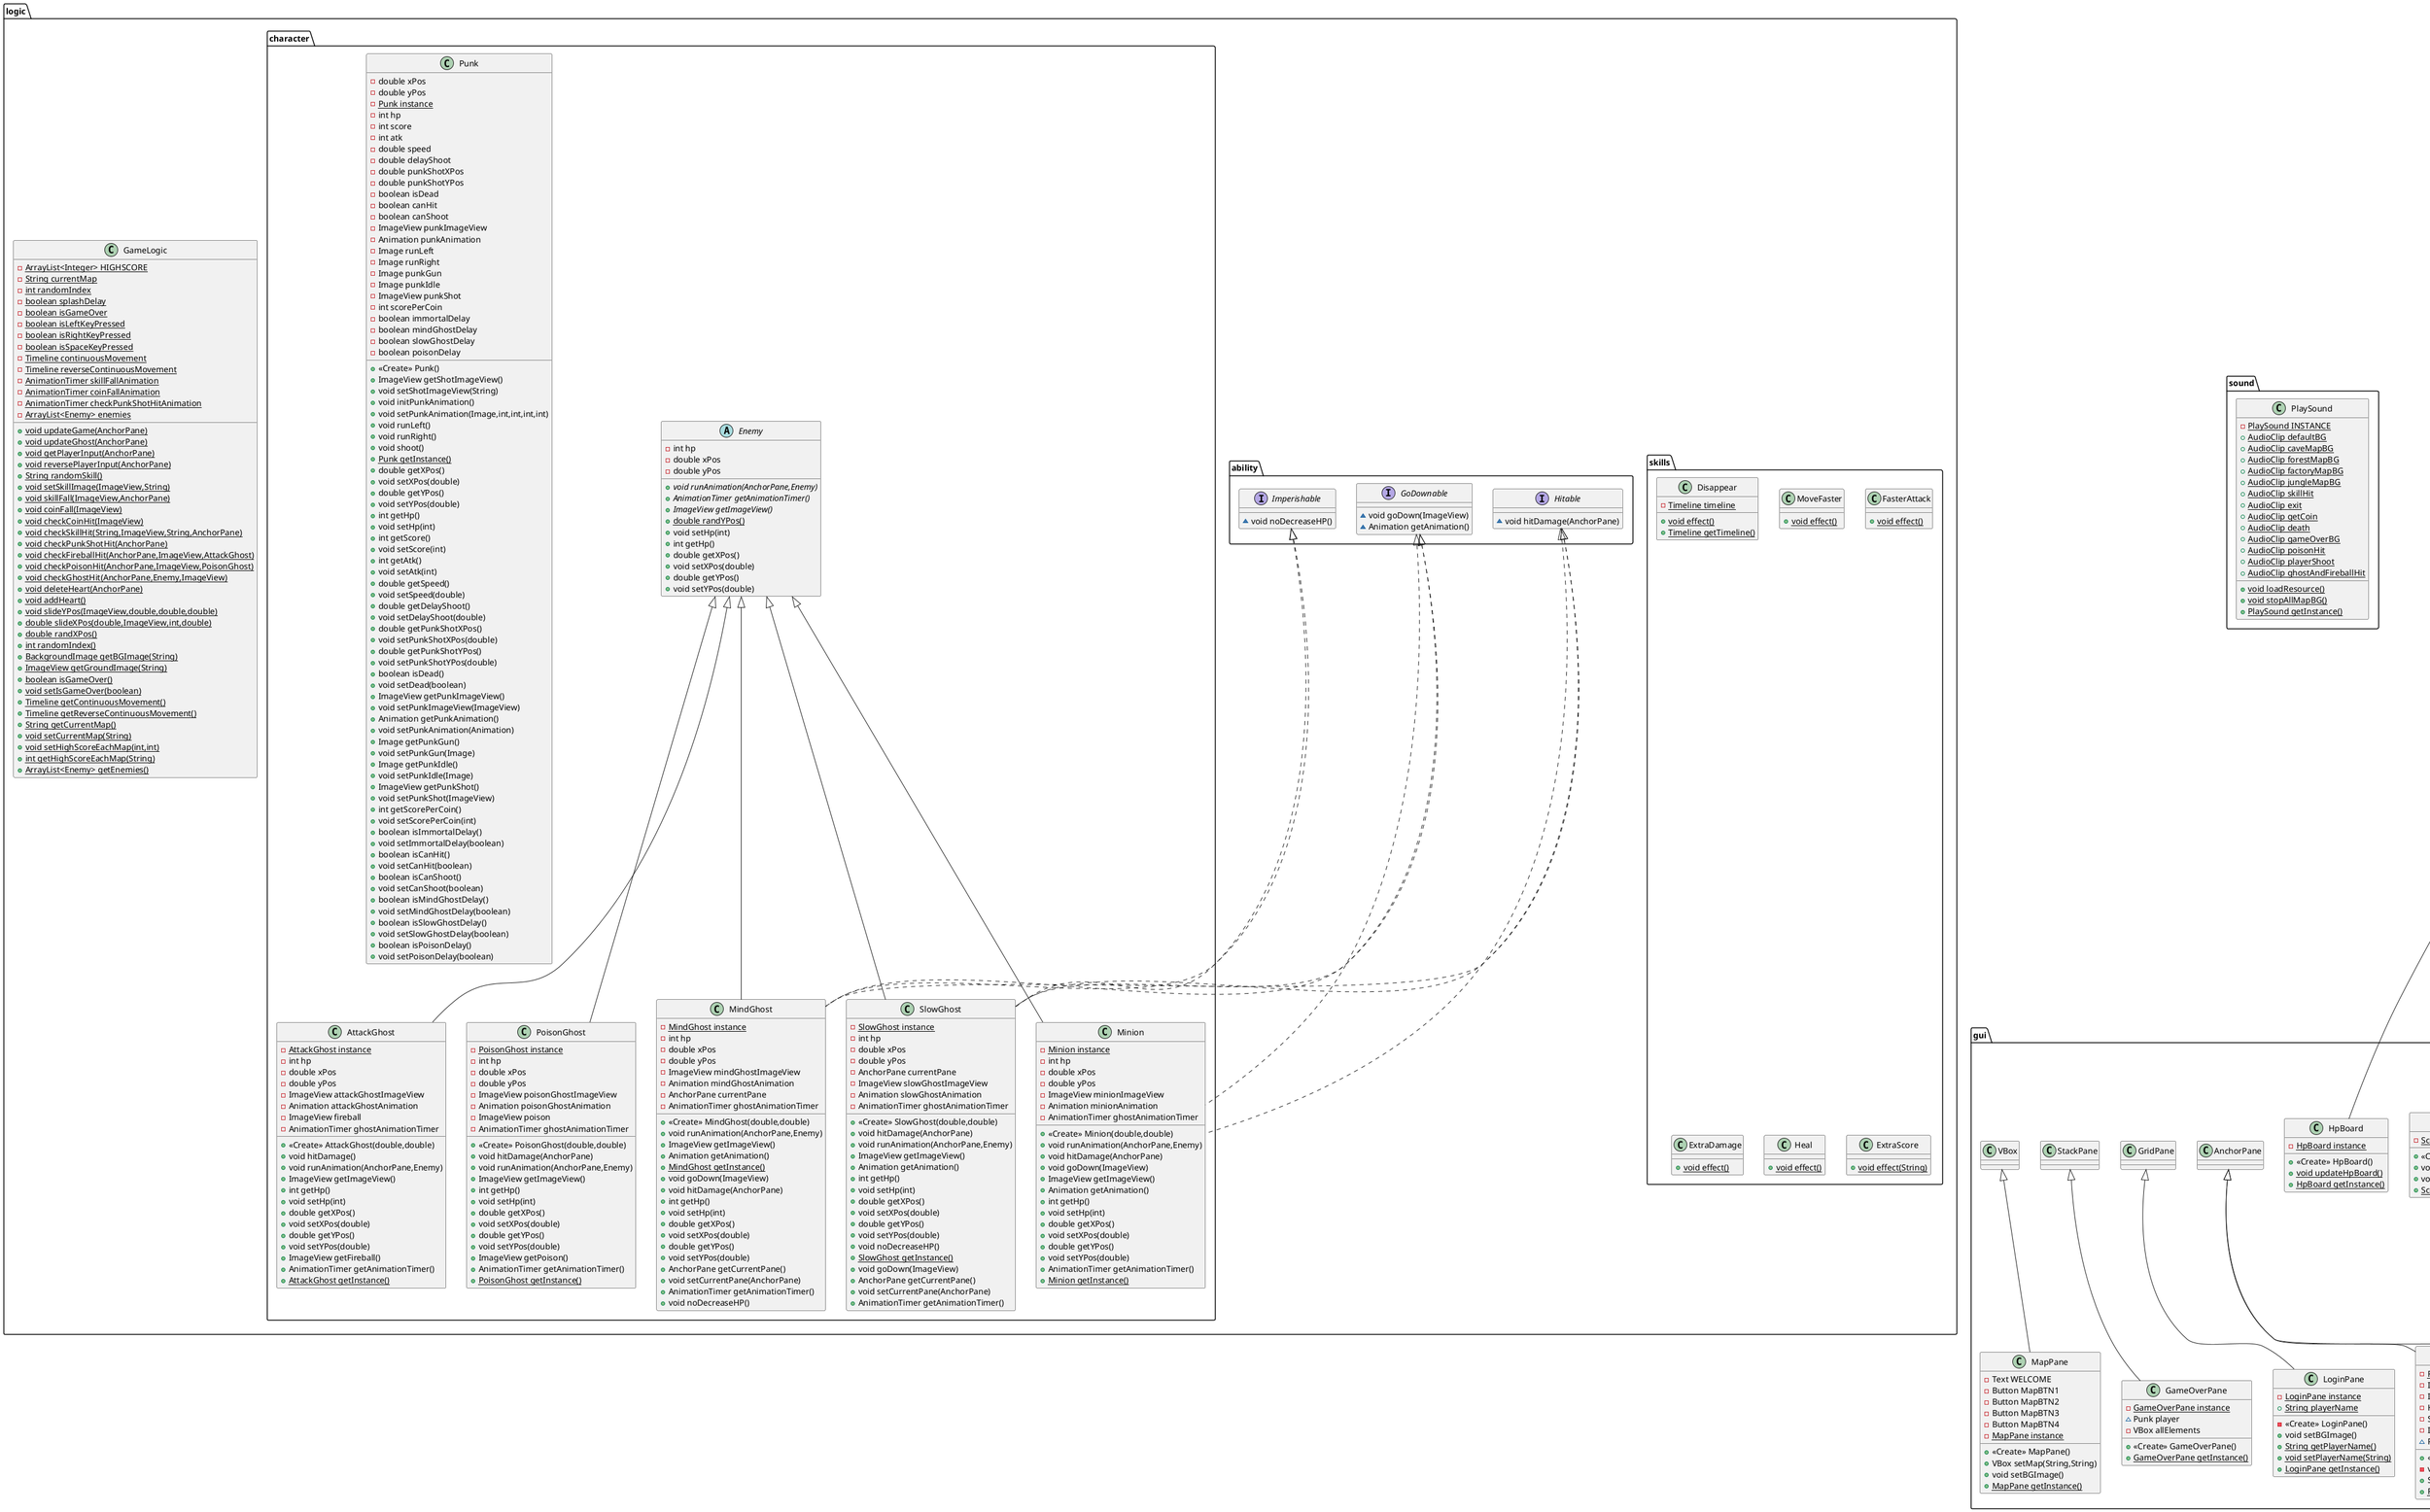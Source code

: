 @startuml
interface logic.ability.Hitable {
~ void hitDamage(AnchorPane)
}
class sound.PlaySound {
- {static} PlaySound INSTANCE
+ {static} AudioClip defaultBG
+ {static} AudioClip caveMapBG
+ {static} AudioClip forestMapBG
+ {static} AudioClip factoryMapBG
+ {static} AudioClip jungleMapBG
+ {static} AudioClip skillHit
+ {static} AudioClip exit
+ {static} AudioClip getCoin
+ {static} AudioClip death
+ {static} AudioClip gameOverBG
+ {static} AudioClip poisonHit
+ {static} AudioClip playerShoot
+ {static} AudioClip ghostAndFireballHit
+ {static} void loadResource()
+ {static} void stopAllMapBG()
+ {static} PlaySound getInstance()
}
class gui.SpriteAnimation {
- {static} SpriteAnimation instance
- ImageView imageView
- int count
- int columns
- int offsetX
- int offsetY
- int width
- int height
- int lastIndex
+ <<Create>> SpriteAnimation(ImageView,Duration,int,int,int,int,int,int)
+ void setCount(int)
+ void setColumns(int)
+ void setWidth(int)
+ void setHeight(int)
# void interpolate(double)
+ {static} SpriteAnimation getInstance()
}
class gui.ScoreBoard {
- {static} ScoreBoard instance
+ <<Create>> ScoreBoard()
+ void setScoreboard()
+ void setTextScoreBoard(Text)
+ {static} ScoreBoard getInstance()
}
class gui.JungleMapPane {
- {static} JungleMapPane instance
- ImageView coin
- ImageView skill
- ImageView exit
- HpBoard hpBoard
- ScoreBoard scoreBoard
~ Punk punk
+ <<Create>> JungleMapPane()
- void fadeExitPage()
+ String toString()
+ {static} JungleMapPane getInstance()
}
class gui.CaveMapPane {
- {static} CaveMapPane instance
- ImageView coin
- ImageView exit
- HpBoard hpBoard
- ScoreBoard scoreBoard
- ImageView skill
~ Punk punk
+ <<Create>> CaveMapPane()
- void fadeExitPage()
+ String toString()
+ {static} CaveMapPane getInstance()
}
interface logic.ability.GoDownable {
~ void goDown(ImageView)
~ Animation getAnimation()
}
class logic.skills.Disappear {
- {static} Timeline timeline
+ {static} void effect()
+ {static} Timeline getTimeline()
}
class logic.character.Minion {
- {static} Minion instance
- int hp
- double xPos
- double yPos
- ImageView minionImageView
- Animation minionAnimation
- AnimationTimer ghostAnimationTimer
+ <<Create>> Minion(double,double)
+ void runAnimation(AnchorPane,Enemy)
+ void hitDamage(AnchorPane)
+ void goDown(ImageView)
+ ImageView getImageView()
+ Animation getAnimation()
+ int getHp()
+ void setHp(int)
+ double getXPos()
+ void setXPos(double)
+ double getYPos()
+ void setYPos(double)
+ AnimationTimer getAnimationTimer()
+ {static} Minion getInstance()
}
class logic.character.SlowGhost {
- {static} SlowGhost instance
- int hp
- double xPos
- double yPos
- AnchorPane currentPane
- ImageView slowGhostImageView
- Animation slowGhostAnimation
- AnimationTimer ghostAnimationTimer
+ <<Create>> SlowGhost(double,double)
+ void hitDamage(AnchorPane)
+ void runAnimation(AnchorPane,Enemy)
+ ImageView getImageView()
+ Animation getAnimation()
+ int getHp()
+ void setHp(int)
+ double getXPos()
+ void setXPos(double)
+ double getYPos()
+ void setYPos(double)
+ void noDecreaseHP()
+ {static} SlowGhost getInstance()
+ void goDown(ImageView)
+ AnchorPane getCurrentPane()
+ void setCurrentPane(AnchorPane)
+ AnimationTimer getAnimationTimer()
}
class gui.ForestMapPane {
- {static} ForestMapPane instance
- ImageView coin
- ImageView exit
- HpBoard hpBoard
- ScoreBoard scoreBoard
- ImageView skill
~ Punk punk
+ <<Create>> ForestMapPane()
- void fadeExitPage()
+ String toString()
+ {static} ForestMapPane getInstance()
}
class logic.skills.MoveFaster {
+ {static} void effect()
}
abstract class logic.character.Enemy {
- int hp
- double xPos
- double yPos
+ {abstract}void runAnimation(AnchorPane,Enemy)
+ {abstract}AnimationTimer getAnimationTimer()
+ {abstract}ImageView getImageView()
+ {static} double randYPos()
+ void setHp(int)
+ int getHp()
+ double getXPos()
+ void setXPos(double)
+ double getYPos()
+ void setYPos(double)
}
class logic.skills.FasterAttack {
+ {static} void effect()
}
class logic.skills.ExtraDamage {
+ {static} void effect()
}
class logic.character.Punk {
- double xPos
- double yPos
- {static} Punk instance
- int hp
- int score
- int atk
- double speed
- double delayShoot
- double punkShotXPos
- double punkShotYPos
- boolean isDead
- boolean canHit
- boolean canShoot
- ImageView punkImageView
- Animation punkAnimation
- Image runLeft
- Image runRight
- Image punkGun
- Image punkIdle
- ImageView punkShot
- int scorePerCoin
- boolean immortalDelay
- boolean mindGhostDelay
- boolean slowGhostDelay
- boolean poisonDelay
+ <<Create>> Punk()
+ ImageView getShotImageView()
+ void setShotImageView(String)
+ void initPunkAnimation()
+ void setPunkAnimation(Image,int,int,int,int)
+ void runLeft()
+ void runRight()
+ void shoot()
+ {static} Punk getInstance()
+ double getXPos()
+ void setXPos(double)
+ double getYPos()
+ void setYPos(double)
+ int getHp()
+ void setHp(int)
+ int getScore()
+ void setScore(int)
+ int getAtk()
+ void setAtk(int)
+ double getSpeed()
+ void setSpeed(double)
+ double getDelayShoot()
+ void setDelayShoot(double)
+ double getPunkShotXPos()
+ void setPunkShotXPos(double)
+ double getPunkShotYPos()
+ void setPunkShotYPos(double)
+ boolean isDead()
+ void setDead(boolean)
+ ImageView getPunkImageView()
+ void setPunkImageView(ImageView)
+ Animation getPunkAnimation()
+ void setPunkAnimation(Animation)
+ Image getPunkGun()
+ void setPunkGun(Image)
+ Image getPunkIdle()
+ void setPunkIdle(Image)
+ ImageView getPunkShot()
+ void setPunkShot(ImageView)
+ int getScorePerCoin()
+ void setScorePerCoin(int)
+ boolean isImmortalDelay()
+ void setImmortalDelay(boolean)
+ boolean isCanHit()
+ void setCanHit(boolean)
+ boolean isCanShoot()
+ void setCanShoot(boolean)
+ boolean isMindGhostDelay()
+ void setMindGhostDelay(boolean)
+ boolean isSlowGhostDelay()
+ void setSlowGhostDelay(boolean)
+ boolean isPoisonDelay()
+ void setPoisonDelay(boolean)
}
class logic.skills.Heal {
+ {static} void effect()
}
class gui.LoginPane {
- {static} LoginPane instance
+ {static} String playerName
- <<Create>> LoginPane()
+ void setBGImage()
+ {static} String getPlayerName()
+ {static} void setPlayerName(String)
+ {static} LoginPane getInstance()
}
class gui.GameOverPane {
- {static} GameOverPane instance
~ Punk player
- VBox allElements
+ <<Create>> GameOverPane()
+ {static} GameOverPane getInstance()
}
class logic.character.AttackGhost {
- {static} AttackGhost instance
- int hp
- double xPos
- double yPos
- ImageView attackGhostImageView
- Animation attackGhostAnimation
- ImageView fireball
- AnimationTimer ghostAnimationTimer
+ <<Create>> AttackGhost(double,double)
+ void hitDamage()
+ void runAnimation(AnchorPane,Enemy)
+ ImageView getImageView()
+ int getHp()
+ void setHp(int)
+ double getXPos()
+ void setXPos(double)
+ double getYPos()
+ void setYPos(double)
+ ImageView getFireball()
+ AnimationTimer getAnimationTimer()
+ {static} AttackGhost getInstance()
}
class utils.Constant {
- {static} Constant instance
- ArrayList<String> SKILLS_NAME
+ <<Create>> Constant()
+ {static} Constant getInstance()
+ ArrayList<String> getSkillsName()
+ {static} int getIndexMap(String)
}
class logic.character.PoisonGhost {
- {static} PoisonGhost instance
- int hp
- double xPos
- double yPos
- ImageView poisonGhostImageView
- Animation poisonGhostAnimation
- ImageView poison
- AnimationTimer ghostAnimationTimer
+ <<Create>> PoisonGhost(double,double)
+ void hitDamage(AnchorPane)
+ void runAnimation(AnchorPane,Enemy)
+ ImageView getImageView()
+ int getHp()
+ void setHp(int)
+ double getXPos()
+ void setXPos(double)
+ double getYPos()
+ void setYPos(double)
+ ImageView getPoison()
+ AnimationTimer getAnimationTimer()
+ {static} PoisonGhost getInstance()
}
class gui.HpBoard {
- {static} HpBoard instance
+ <<Create>> HpBoard()
+ {static} void updateHpBoard()
+ {static} HpBoard getInstance()
}
interface logic.ability.Imperishable {
~ void noDecreaseHP()
}
class logic.skills.ExtraScore {
+ {static} void effect(String)
}
class gui.MapPane {
- Text WELCOME
- Button MapBTN1
- Button MapBTN2
- Button MapBTN3
- Button MapBTN4
- {static} MapPane instance
+ <<Create>> MapPane()
+ VBox setMap(String,String)
+ void setBGImage()
+ {static} MapPane getInstance()
}
class logic.GameLogic {
- {static} ArrayList<Integer> HIGHSCORE
- {static} String currentMap
- {static} int randomIndex
- {static} boolean splashDelay
- {static} boolean isGameOver
- {static} boolean isLeftKeyPressed
- {static} boolean isRightKeyPressed
- {static} boolean isSpaceKeyPressed
- {static} Timeline continuousMovement
- {static} Timeline reverseContinuousMovement
- {static} AnimationTimer skillFallAnimation
- {static} AnimationTimer coinFallAnimation
- {static} AnimationTimer checkPunkShotHitAnimation
- {static} ArrayList<Enemy> enemies
+ {static} void updateGame(AnchorPane)
+ {static} void updateGhost(AnchorPane)
+ {static} void getPlayerInput(AnchorPane)
+ {static} void reversePlayerInput(AnchorPane)
+ {static} String randomSkill()
+ {static} void setSkillImage(ImageView,String)
+ {static} void skillFall(ImageView,AnchorPane)
+ {static} void coinFall(ImageView)
+ {static} void checkCoinHit(ImageView)
+ {static} void checkSkillHit(String,ImageView,String,AnchorPane)
+ {static} void checkPunkShotHit(AnchorPane)
+ {static} void checkFireballHit(AnchorPane,ImageView,AttackGhost)
+ {static} void checkPoisonHit(AnchorPane,ImageView,PoisonGhost)
+ {static} void checkGhostHit(AnchorPane,Enemy,ImageView)
+ {static} void deleteHeart(AnchorPane)
+ {static} void addHeart()
+ {static} void slideYPos(ImageView,double,double,double)
+ {static} double slideXPos(double,ImageView,int,double)
+ {static} double randXPos()
+ {static} int randomIndex()
+ {static} BackgroundImage getBGImage(String)
+ {static} ImageView getGroundImage(String)
+ {static} boolean isGameOver()
+ {static} void setIsGameOver(boolean)
+ {static} Timeline getContinuousMovement()
+ {static} Timeline getReverseContinuousMovement()
+ {static} String getCurrentMap()
+ {static} void setCurrentMap(String)
+ {static} void setHighScoreEachMap(int,int)
+ {static} int getHighScoreEachMap(String)
+ {static} ArrayList<Enemy> getEnemies()
}
class main.Main {
- {static} Main instance
~ Parent root
~ Stage stage
+ void start(Stage)
+ void changeSceneJava(Parent)
+ {static} Main getInstance()
+ {static} void main(String[])
}
class logic.character.MindGhost {
- {static} MindGhost instance
- int hp
- double xPos
- double yPos
- ImageView mindGhostImageView
- Animation mindGhostAnimation
- AnchorPane currentPane
- AnimationTimer ghostAnimationTimer
+ <<Create>> MindGhost(double,double)
+ void runAnimation(AnchorPane,Enemy)
+ ImageView getImageView()
+ Animation getAnimation()
+ {static} MindGhost getInstance()
+ void goDown(ImageView)
+ void hitDamage(AnchorPane)
+ int getHp()
+ void setHp(int)
+ double getXPos()
+ void setXPos(double)
+ double getYPos()
+ void setYPos(double)
+ AnchorPane getCurrentPane()
+ void setCurrentPane(AnchorPane)
+ AnimationTimer getAnimationTimer()
+ void noDecreaseHP()
}
class gui.AboutGamePane {
- {static} AboutGamePane instance
- VBox CONTENT_BOX
- Button GO_TO_MAP
+ <<Create>> AboutGamePane()
+ {static} AboutGamePane getInstance()
}
class gui.FactoryMapPane {
- {static} FactoryMapPane instance
- ImageView exit
- ImageView coin
- ImageView skill
- HpBoard hpBoard
- ScoreBoard scoreBoard
~ Punk punk
+ <<Create>> FactoryMapPane()
- void fadeExitPage()
+ String toString()
+ {static} FactoryMapPane getInstance()
}


javafx.animation.Transition <|-- gui.SpriteAnimation
javafx.scene.layout.HBox <|-- gui.ScoreBoard
javafx.scene.layout.AnchorPane <|-- gui.JungleMapPane
gui.AnchorPane <|-- gui.CaveMapPane
logic.ability.Hitable <|.. logic.character.Minion
logic.ability.GoDownable <|.. logic.character.Minion
logic.character.Enemy <|-- logic.character.Minion
logic.ability.Imperishable <|.. logic.character.SlowGhost
logic.ability.GoDownable <|.. logic.character.SlowGhost
logic.ability.Hitable <|.. logic.character.SlowGhost
logic.character.Enemy <|-- logic.character.SlowGhost
gui.AnchorPane <|-- gui.ForestMapPane
gui.GridPane <|-- gui.LoginPane
gui.StackPane <|-- gui.GameOverPane
logic.character.Enemy <|-- logic.character.AttackGhost
logic.character.Enemy <|-- logic.character.PoisonGhost
javafx.scene.layout.HBox <|-- gui.HpBoard
gui.VBox <|-- gui.MapPane
javafx.application.Application <|-- main.Main
logic.ability.Hitable <|.. logic.character.MindGhost
logic.ability.GoDownable <|.. logic.character.MindGhost
logic.ability.Imperishable <|.. logic.character.MindGhost
logic.character.Enemy <|-- logic.character.MindGhost
javafx.scene.layout.AnchorPane <|-- gui.AboutGamePane
javafx.scene.layout.AnchorPane <|-- gui.FactoryMapPane
@enduml